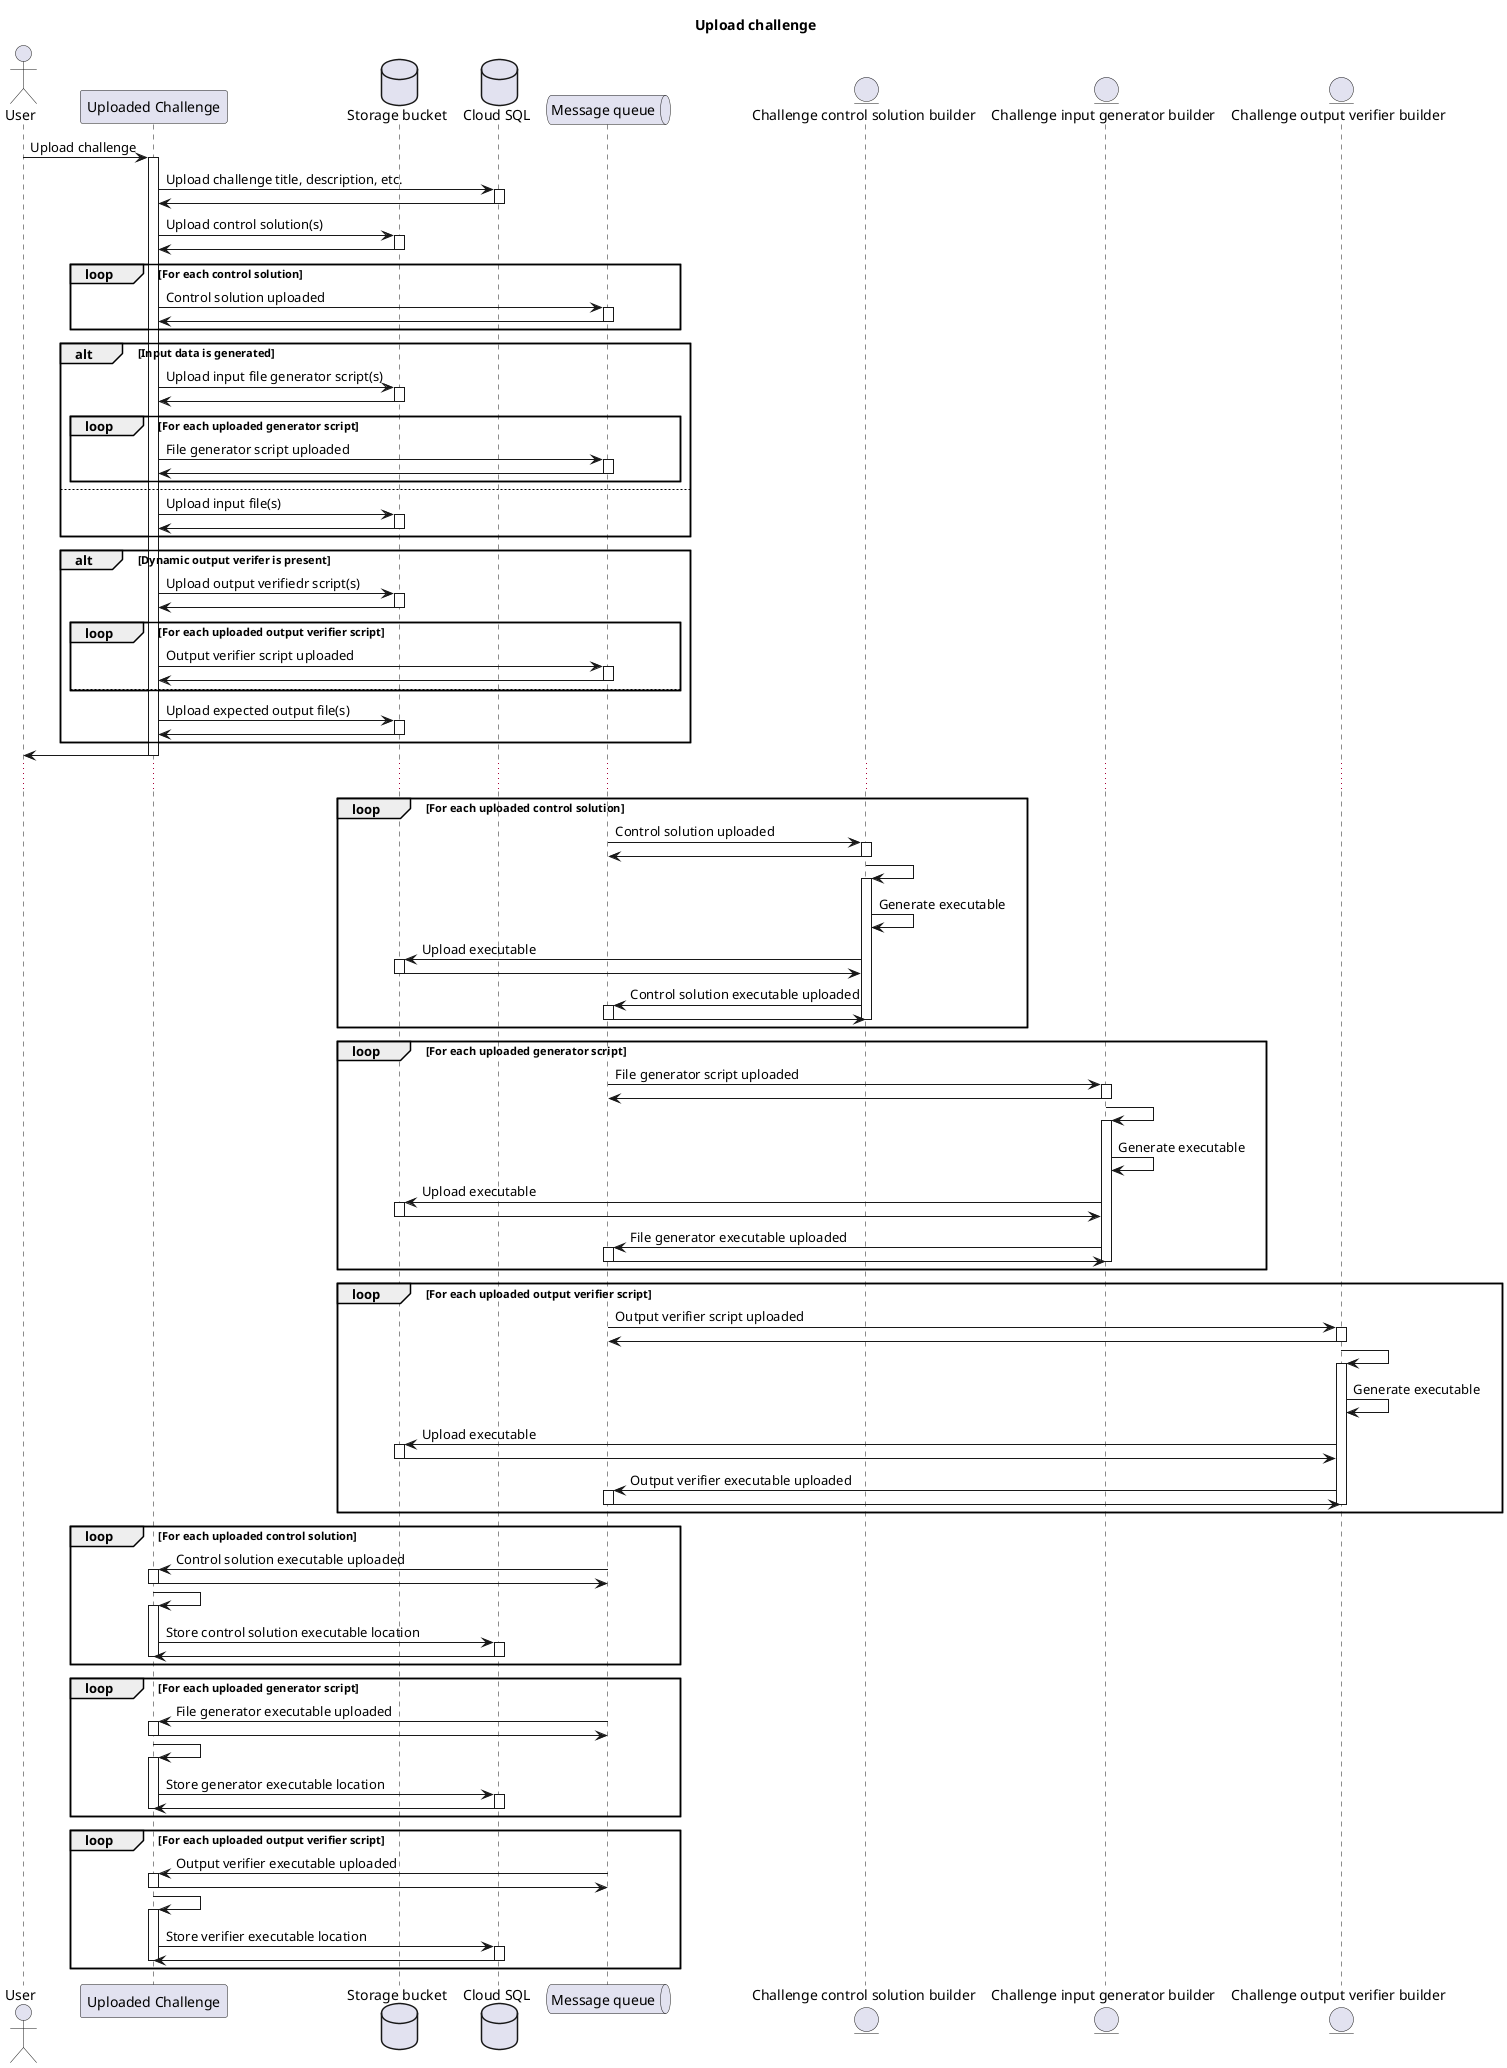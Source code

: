 @startuml Upload challenge
title Upload challenge

actor "User" as user
participant "Uploaded Challenge" as challenge
database "Storage bucket" as bucket
database "Cloud SQL" as sql
queue "Message queue" as mq
entity "Challenge control solution builder" as controlSolutionBuilder
entity "Challenge input generator builder" as inputGeneratorBuilder
entity "Challenge output verifier builder" as outputVerifierBuilder

user -> challenge ++: Upload challenge
challenge -> sql ++: Upload challenge title, description, etc.
sql -> challenge --

challenge -> bucket ++: Upload control solution(s)
bucket -> challenge --
loop For each control solution
challenge -> mq ++: Control solution uploaded
mq -> challenge --
end

alt Input data is generated
challenge -> bucket ++: Upload input file generator script(s)
bucket -> challenge --
loop For each uploaded generator script
challenge -> mq ++: File generator script uploaded
mq -> challenge --
end
else
challenge -> bucket ++: Upload input file(s)
bucket -> challenge --
end

alt Dynamic output verifer is present
challenge -> bucket ++: Upload output verifiedr script(s)
bucket -> challenge --
loop For each uploaded output verifier script
challenge -> mq ++: Output verifier script uploaded
mq -> challenge --
else
end
challenge -> bucket ++: Upload expected output file(s)
bucket -> challenge --
end

challenge -> user --

...

loop For each uploaded control solution
mq -> controlSolutionBuilder ++: Control solution uploaded
controlSolutionBuilder -> mq --
controlSolutionBuilder -> controlSolutionBuilder ++
controlSolutionBuilder -> controlSolutionBuilder : Generate executable
controlSolutionBuilder -> bucket ++: Upload executable
bucket -> controlSolutionBuilder --
controlSolutionBuilder -> mq ++: Control solution executable uploaded
mq -> controlSolutionBuilder --
deactivate controlSolutionBuilder
end

loop For each uploaded generator script
mq -> inputGeneratorBuilder ++: File generator script uploaded
inputGeneratorBuilder -> mq --
inputGeneratorBuilder -> inputGeneratorBuilder ++
inputGeneratorBuilder -> inputGeneratorBuilder : Generate executable
inputGeneratorBuilder -> bucket ++: Upload executable
bucket -> inputGeneratorBuilder --
inputGeneratorBuilder -> mq ++: File generator executable uploaded
mq -> inputGeneratorBuilder --
deactivate inputGeneratorBuilder
end

loop For each uploaded output verifier script
mq -> outputVerifierBuilder ++: Output verifier script uploaded
outputVerifierBuilder -> mq --
outputVerifierBuilder -> outputVerifierBuilder ++
outputVerifierBuilder -> outputVerifierBuilder : Generate executable
outputVerifierBuilder -> bucket ++: Upload executable
bucket -> outputVerifierBuilder --
outputVerifierBuilder -> mq ++: Output verifier executable uploaded
mq -> outputVerifierBuilder --
deactivate outputVerifierBuilder
end

loop For each uploaded control solution
mq -> challenge ++: Control solution executable uploaded
challenge -> mq --
challenge -> challenge ++
challenge -> sql ++: Store control solution executable location
sql -> challenge --
deactivate challenge
end

loop For each uploaded generator script
mq -> challenge ++: File generator executable uploaded
challenge -> mq --
challenge -> challenge ++
challenge -> sql ++: Store generator executable location
sql -> challenge --
deactivate challenge
end

loop For each uploaded output verifier script
mq -> challenge ++: Output verifier executable uploaded
challenge -> mq --
challenge -> challenge ++
challenge -> sql ++: Store verifier executable location
sql -> challenge --
deactivate challenge
end

@enduml